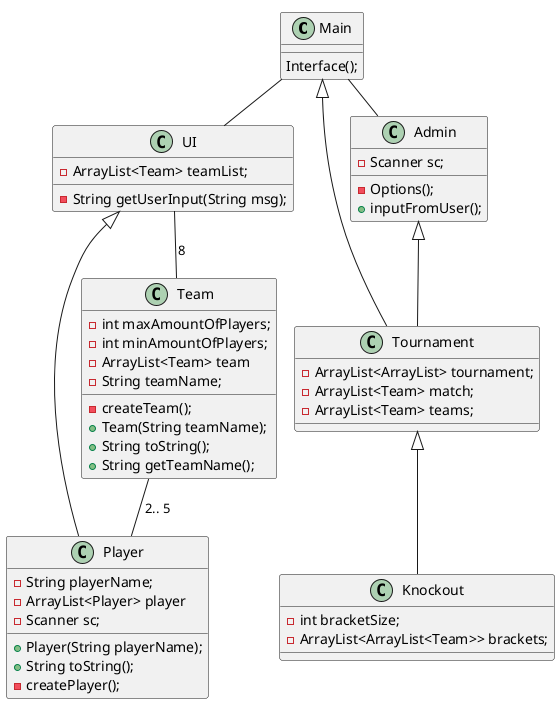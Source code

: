 @startuml
!pragma layout smetana

class Main {
    Interface();
}

class UI {
    - ArrayList<Team> teamList;
    - String getUserInput(String msg);

}

class Player {
    - String playerName;
    + Player(String playerName);
    - ArrayList<Player> player
    - Scanner sc;
    + String toString();
    - createPlayer();

}

class Team {
    - int maxAmountOfPlayers;
    - int minAmountOfPlayers;
    - ArrayList<Team> team
    - createTeam();
    - String teamName;
    + Team(String teamName);
    + String toString();
    + String getTeamName();

}

class Knockout {
    - int bracketSize;
    - ArrayList<ArrayList<Team>> brackets;

}

class Tournament {
    - ArrayList<ArrayList> tournament;
    - ArrayList<Team> match;
    - ArrayList<Team> teams;

}

class Admin {
    - Scanner sc;
    - Options();
    + inputFromUser();

}

Main -- UI
Team --Player : 2.. 5

Main -- Admin
Tournament <|-- Knockout
Admin <|-- Tournament
Main <|-- Tournament

UI <|-- Player
UI -- Team : 8


@enduml